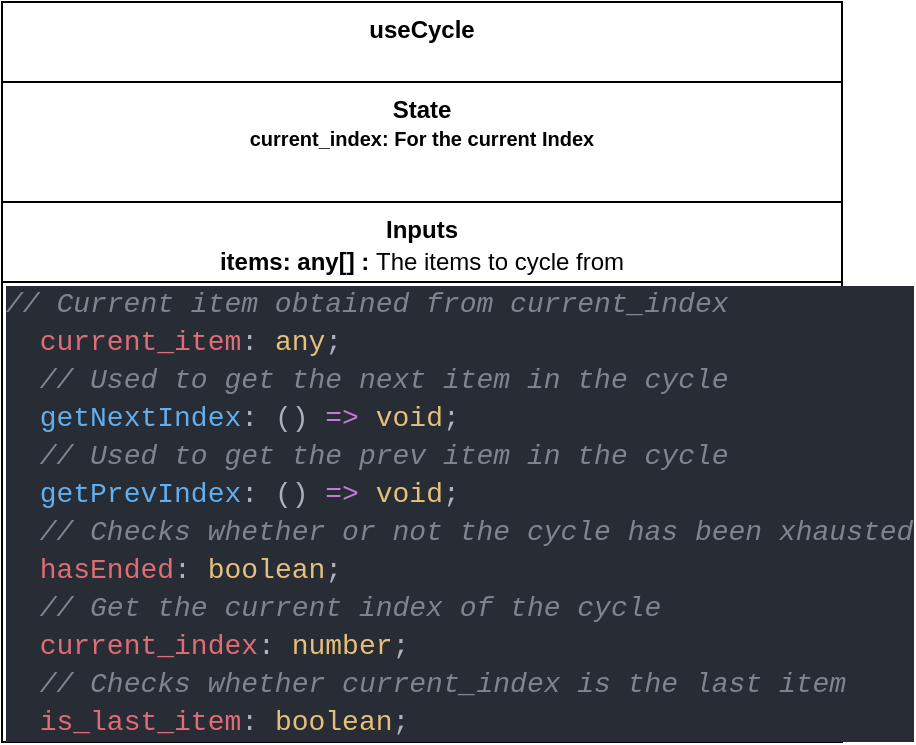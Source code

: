 <mxfile version="13.7.5" type="github">
  <diagram id="a8KDBLX9g3OYWfaXSO7s" name="Page-1">
    <mxGraphModel dx="864" dy="490" grid="1" gridSize="10" guides="1" tooltips="1" connect="1" arrows="1" fold="1" page="1" pageScale="1" pageWidth="827" pageHeight="1169" math="0" shadow="0">
      <root>
        <mxCell id="0" />
        <mxCell id="1" style="" parent="0" />
        <mxCell id="gCYpS4esXLs_u5-bpnFK-10" value="&lt;span style=&quot;font-weight: 700&quot;&gt;useCycle&lt;/span&gt;" style="rounded=0;whiteSpace=wrap;html=1;align=center;verticalAlign=top;" vertex="1" parent="1">
          <mxGeometry width="420" height="370" as="geometry" />
        </mxCell>
        <mxCell id="gCYpS4esXLs_u5-bpnFK-3" value="&lt;b&gt;State&lt;br&gt;&lt;font style=&quot;font-size: 10px&quot;&gt;current_index: For the current Index&lt;/font&gt;&lt;br&gt;&lt;/b&gt;" style="rounded=0;whiteSpace=wrap;html=1;verticalAlign=top;" vertex="1" parent="1">
          <mxGeometry y="40" width="420" height="60" as="geometry" />
        </mxCell>
        <mxCell id="gCYpS4esXLs_u5-bpnFK-5" value="&lt;b&gt;Inputs&lt;/b&gt;" style="rounded=0;whiteSpace=wrap;html=1;verticalAlign=top;" vertex="1" parent="1">
          <mxGeometry y="100" width="420" height="40" as="geometry" />
        </mxCell>
        <mxCell id="gCYpS4esXLs_u5-bpnFK-8" value="items: any[] : &lt;span style=&quot;font-weight: normal&quot;&gt;The items to cycle from&lt;/span&gt;" style="text;html=1;strokeColor=none;fillColor=none;align=center;verticalAlign=middle;whiteSpace=wrap;rounded=0;fontStyle=1" vertex="1" parent="1">
          <mxGeometry y="120" width="420" height="20" as="geometry" />
        </mxCell>
        <mxCell id="gCYpS4esXLs_u5-bpnFK-18" value="&lt;div style=&quot;color: rgb(171 , 178 , 191) ; background-color: rgb(40 , 44 , 52) ; font-family: &amp;#34;consolas&amp;#34; , &amp;#34;courier new&amp;#34; , monospace ; font-weight: normal ; font-size: 14px ; line-height: 19px&quot;&gt;&lt;div&gt;&lt;span style=&quot;color: #7f848e ; font-style: italic&quot;&gt;//&amp;nbsp;Current&amp;nbsp;item&amp;nbsp;obtained&amp;nbsp;from&amp;nbsp;current_index&lt;/span&gt;&lt;/div&gt;&lt;div&gt;&lt;span style=&quot;color: #abb2bf&quot;&gt;&amp;nbsp;&amp;nbsp;&lt;/span&gt;&lt;span style=&quot;color: #e06c75&quot;&gt;current_item&lt;/span&gt;&lt;span style=&quot;color: #abb2bf&quot;&gt;:&amp;nbsp;&lt;/span&gt;&lt;span style=&quot;color: #e5c07b&quot;&gt;any&lt;/span&gt;&lt;span style=&quot;color: #abb2bf&quot;&gt;;&lt;/span&gt;&lt;/div&gt;&lt;div&gt;&lt;span style=&quot;color: #abb2bf&quot;&gt;&amp;nbsp;&amp;nbsp;&lt;/span&gt;&lt;span style=&quot;color: #7f848e ; font-style: italic&quot;&gt;//&amp;nbsp;Used&amp;nbsp;to&amp;nbsp;get&amp;nbsp;the&amp;nbsp;next&amp;nbsp;item&amp;nbsp;in&amp;nbsp;the&amp;nbsp;cycle&lt;/span&gt;&lt;/div&gt;&lt;div&gt;&lt;span style=&quot;color: #abb2bf&quot;&gt;&amp;nbsp;&amp;nbsp;&lt;/span&gt;&lt;span style=&quot;color: #61afef&quot;&gt;getNextIndex&lt;/span&gt;&lt;span style=&quot;color: #abb2bf&quot;&gt;:&amp;nbsp;()&amp;nbsp;&lt;/span&gt;&lt;span style=&quot;color: #c678dd&quot;&gt;=&amp;gt;&lt;/span&gt;&lt;span style=&quot;color: #abb2bf&quot;&gt;&amp;nbsp;&lt;/span&gt;&lt;span style=&quot;color: #e5c07b&quot;&gt;void&lt;/span&gt;&lt;span style=&quot;color: #abb2bf&quot;&gt;;&lt;/span&gt;&lt;/div&gt;&lt;div&gt;&lt;span style=&quot;color: #abb2bf&quot;&gt;&amp;nbsp;&amp;nbsp;&lt;/span&gt;&lt;span style=&quot;color: #7f848e ; font-style: italic&quot;&gt;//&amp;nbsp;Used&amp;nbsp;to&amp;nbsp;get&amp;nbsp;the&amp;nbsp;prev&amp;nbsp;item&amp;nbsp;in&amp;nbsp;the&amp;nbsp;cycle&lt;/span&gt;&lt;/div&gt;&lt;div&gt;&lt;span style=&quot;color: #abb2bf&quot;&gt;&amp;nbsp;&amp;nbsp;&lt;/span&gt;&lt;span style=&quot;color: #61afef&quot;&gt;getPrevIndex&lt;/span&gt;&lt;span style=&quot;color: #abb2bf&quot;&gt;:&amp;nbsp;()&amp;nbsp;&lt;/span&gt;&lt;span style=&quot;color: #c678dd&quot;&gt;=&amp;gt;&lt;/span&gt;&lt;span style=&quot;color: #abb2bf&quot;&gt;&amp;nbsp;&lt;/span&gt;&lt;span style=&quot;color: #e5c07b&quot;&gt;void&lt;/span&gt;&lt;span style=&quot;color: #abb2bf&quot;&gt;;&lt;/span&gt;&lt;/div&gt;&lt;div&gt;&lt;span style=&quot;color: #abb2bf&quot;&gt;&amp;nbsp;&amp;nbsp;&lt;/span&gt;&lt;span style=&quot;color: #7f848e ; font-style: italic&quot;&gt;//&amp;nbsp;Checks&amp;nbsp;whether&amp;nbsp;or&amp;nbsp;not&amp;nbsp;the&amp;nbsp;cycle&amp;nbsp;has&amp;nbsp;been&amp;nbsp;xhausted&lt;/span&gt;&lt;/div&gt;&lt;div&gt;&lt;span style=&quot;color: #abb2bf&quot;&gt;&amp;nbsp;&amp;nbsp;&lt;/span&gt;&lt;span style=&quot;color: #e06c75&quot;&gt;hasEnded&lt;/span&gt;&lt;span style=&quot;color: #abb2bf&quot;&gt;:&amp;nbsp;&lt;/span&gt;&lt;span style=&quot;color: #e5c07b&quot;&gt;boolean&lt;/span&gt;&lt;span style=&quot;color: #abb2bf&quot;&gt;;&lt;/span&gt;&lt;/div&gt;&lt;div&gt;&lt;span style=&quot;color: #abb2bf&quot;&gt;&amp;nbsp;&amp;nbsp;&lt;/span&gt;&lt;span style=&quot;color: #7f848e ; font-style: italic&quot;&gt;//&amp;nbsp;Get&amp;nbsp;the&amp;nbsp;current&amp;nbsp;index&amp;nbsp;of&amp;nbsp;the&amp;nbsp;cycle&lt;/span&gt;&lt;/div&gt;&lt;div&gt;&lt;span style=&quot;color: #abb2bf&quot;&gt;&amp;nbsp;&amp;nbsp;&lt;/span&gt;&lt;span style=&quot;color: #e06c75&quot;&gt;current_index&lt;/span&gt;&lt;span style=&quot;color: #abb2bf&quot;&gt;:&amp;nbsp;&lt;/span&gt;&lt;span style=&quot;color: #e5c07b&quot;&gt;number&lt;/span&gt;&lt;span style=&quot;color: #abb2bf&quot;&gt;;&lt;/span&gt;&lt;/div&gt;&lt;div&gt;&lt;span style=&quot;color: #abb2bf&quot;&gt;&amp;nbsp;&amp;nbsp;&lt;/span&gt;&lt;span style=&quot;color: #7f848e ; font-style: italic&quot;&gt;//&amp;nbsp;Checks&amp;nbsp;whether&amp;nbsp;current_index&amp;nbsp;is&amp;nbsp;the&amp;nbsp;last&amp;nbsp;item&lt;/span&gt;&lt;/div&gt;&lt;div&gt;&lt;span style=&quot;color: #abb2bf&quot;&gt;&amp;nbsp;&amp;nbsp;&lt;/span&gt;&lt;span style=&quot;color: #e06c75&quot;&gt;is_last_item&lt;/span&gt;&lt;span style=&quot;color: #abb2bf&quot;&gt;:&amp;nbsp;&lt;/span&gt;&lt;span style=&quot;color: #e5c07b&quot;&gt;boolean&lt;/span&gt;&lt;span style=&quot;color: #abb2bf&quot;&gt;;&lt;/span&gt;&lt;/div&gt;&lt;/div&gt;" style="text;whiteSpace=wrap;html=1;fontSize=11;align=left;verticalAlign=middle;" vertex="1" parent="1">
          <mxGeometry y="140" width="420" height="230" as="geometry" />
        </mxCell>
        <mxCell id="gCYpS4esXLs_u5-bpnFK-24" value="Untitled Layer" parent="0" />
      </root>
    </mxGraphModel>
  </diagram>
</mxfile>
